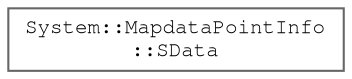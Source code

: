 digraph "Graphical Class Hierarchy"
{
 // LATEX_PDF_SIZE
  bgcolor="transparent";
  edge [fontname=FreeMono,fontsize=10,labelfontname=FreeMono,labelfontsize=10];
  node [fontname=FreeMono,fontsize=10,shape=box,height=0.2,width=0.4];
  rankdir="LR";
  Node0 [label="System::MapdataPointInfo\l::SData",height=0.2,width=0.4,color="grey40", fillcolor="white", style="filled",URL="$class_system_1_1_mapdata_point_info.html#struct_system_1_1_mapdata_point_info_1_1_s_data",tooltip=" "];
}
